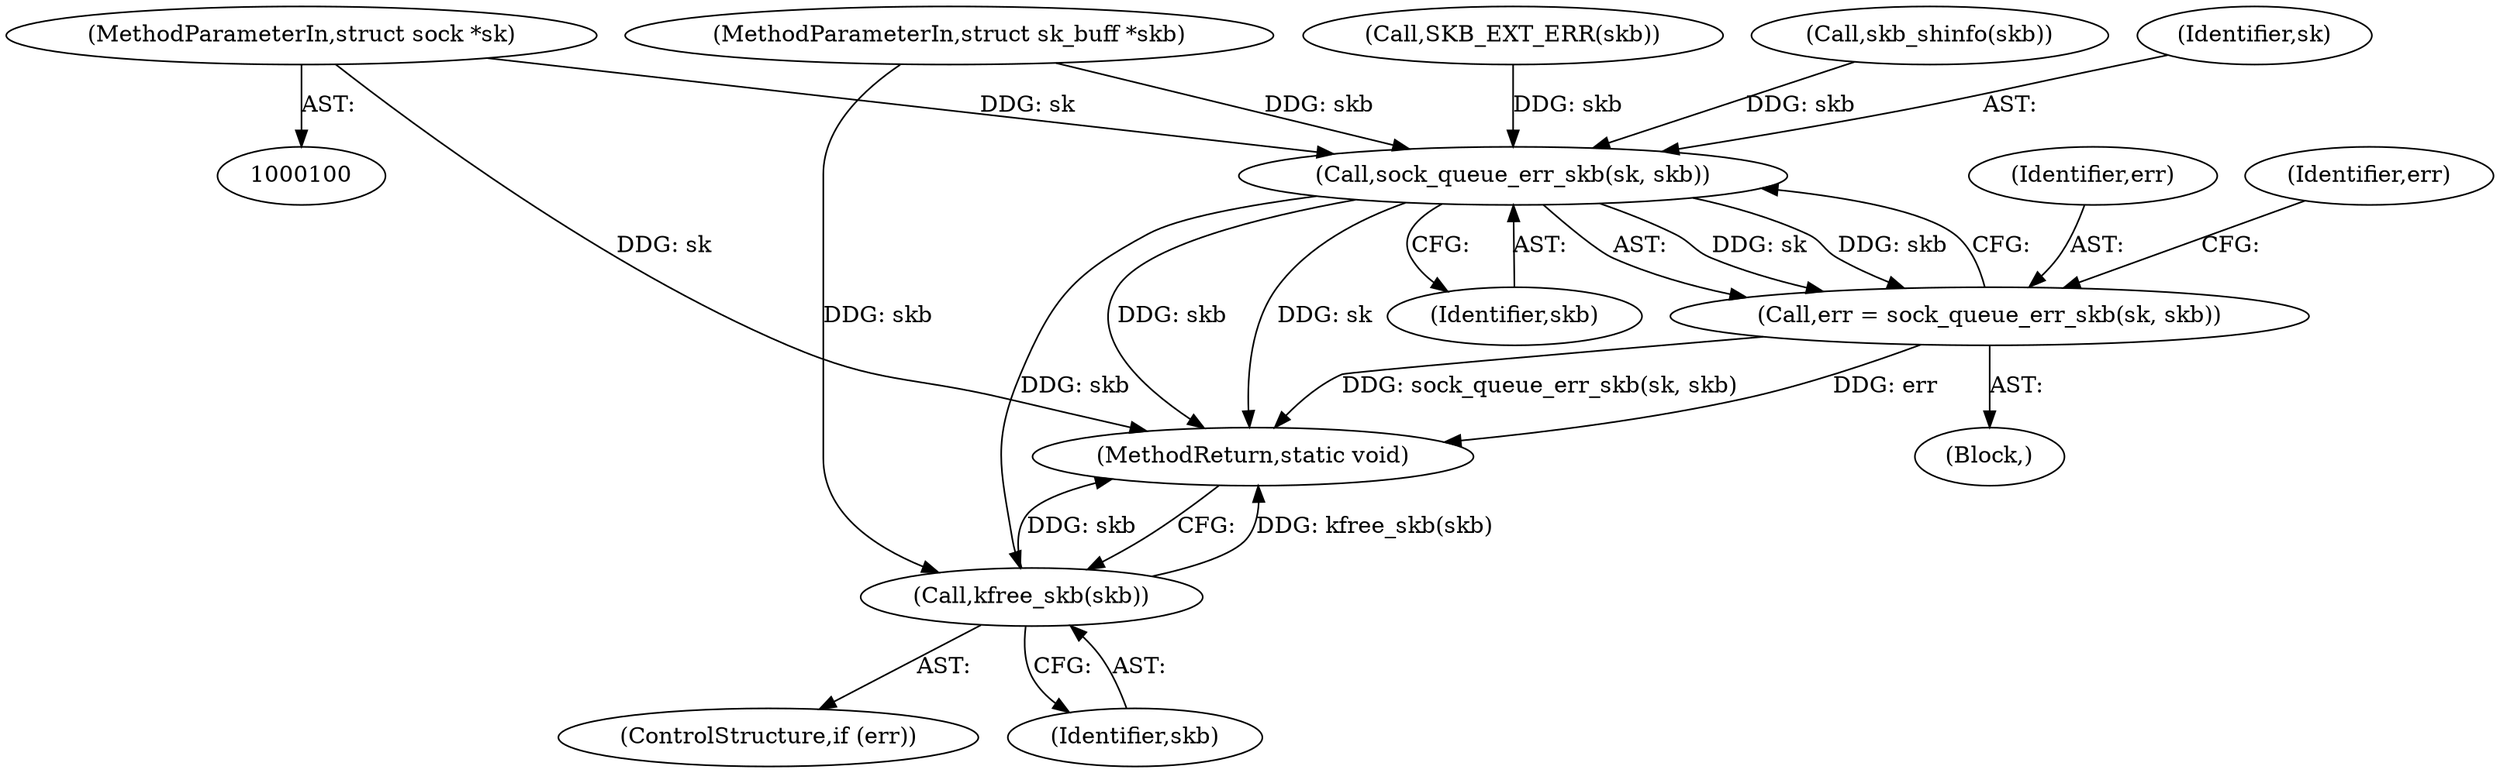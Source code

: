 digraph "0_linux_4ef1b2869447411ad3ef91ad7d4891a83c1a509a@pointer" {
"1000102" [label="(MethodParameterIn,struct sock *sk)"];
"1000192" [label="(Call,sock_queue_err_skb(sk, skb))"];
"1000190" [label="(Call,err = sock_queue_err_skb(sk, skb))"];
"1000197" [label="(Call,kfree_skb(skb))"];
"1000191" [label="(Identifier,err)"];
"1000195" [label="(ControlStructure,if (err))"];
"1000190" [label="(Call,err = sock_queue_err_skb(sk, skb))"];
"1000102" [label="(MethodParameterIn,struct sock *sk)"];
"1000199" [label="(MethodReturn,static void)"];
"1000118" [label="(Call,SKB_EXT_ERR(skb))"];
"1000166" [label="(Call,skb_shinfo(skb))"];
"1000196" [label="(Identifier,err)"];
"1000192" [label="(Call,sock_queue_err_skb(sk, skb))"];
"1000101" [label="(MethodParameterIn,struct sk_buff *skb)"];
"1000197" [label="(Call,kfree_skb(skb))"];
"1000105" [label="(Block,)"];
"1000198" [label="(Identifier,skb)"];
"1000193" [label="(Identifier,sk)"];
"1000194" [label="(Identifier,skb)"];
"1000102" -> "1000100"  [label="AST: "];
"1000102" -> "1000199"  [label="DDG: sk"];
"1000102" -> "1000192"  [label="DDG: sk"];
"1000192" -> "1000190"  [label="AST: "];
"1000192" -> "1000194"  [label="CFG: "];
"1000193" -> "1000192"  [label="AST: "];
"1000194" -> "1000192"  [label="AST: "];
"1000190" -> "1000192"  [label="CFG: "];
"1000192" -> "1000199"  [label="DDG: skb"];
"1000192" -> "1000199"  [label="DDG: sk"];
"1000192" -> "1000190"  [label="DDG: sk"];
"1000192" -> "1000190"  [label="DDG: skb"];
"1000166" -> "1000192"  [label="DDG: skb"];
"1000118" -> "1000192"  [label="DDG: skb"];
"1000101" -> "1000192"  [label="DDG: skb"];
"1000192" -> "1000197"  [label="DDG: skb"];
"1000190" -> "1000105"  [label="AST: "];
"1000191" -> "1000190"  [label="AST: "];
"1000196" -> "1000190"  [label="CFG: "];
"1000190" -> "1000199"  [label="DDG: err"];
"1000190" -> "1000199"  [label="DDG: sock_queue_err_skb(sk, skb)"];
"1000197" -> "1000195"  [label="AST: "];
"1000197" -> "1000198"  [label="CFG: "];
"1000198" -> "1000197"  [label="AST: "];
"1000199" -> "1000197"  [label="CFG: "];
"1000197" -> "1000199"  [label="DDG: kfree_skb(skb)"];
"1000197" -> "1000199"  [label="DDG: skb"];
"1000101" -> "1000197"  [label="DDG: skb"];
}
